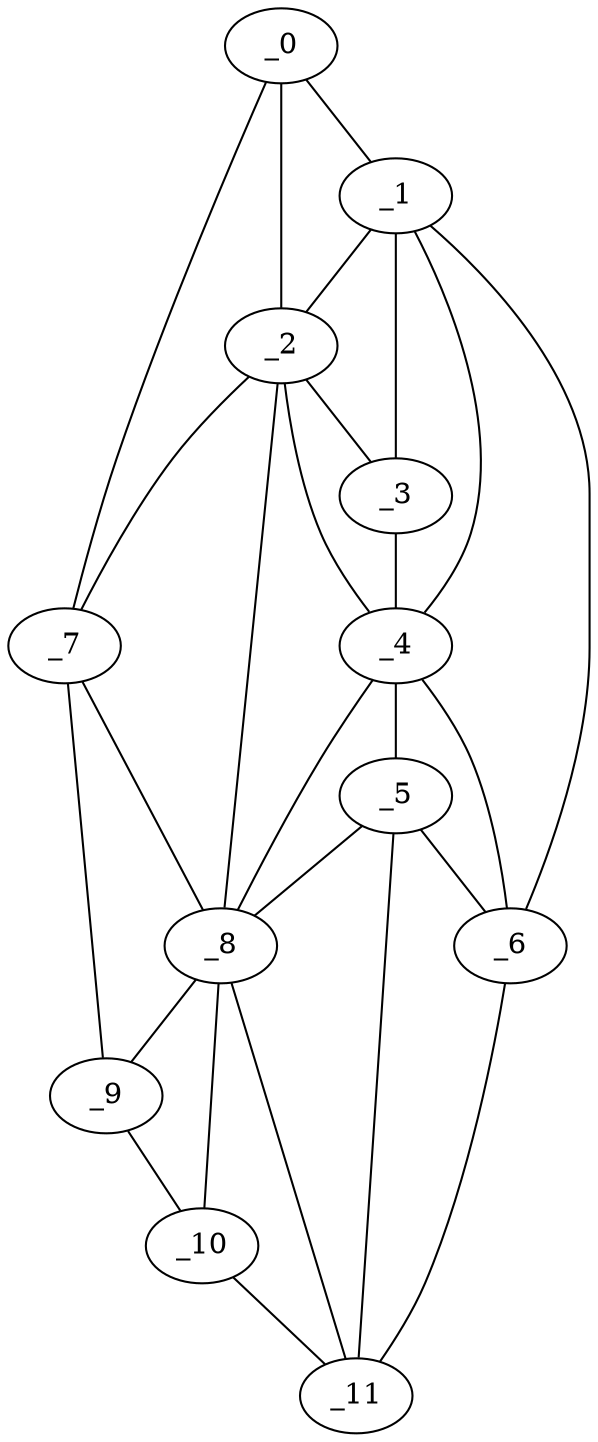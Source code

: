 graph "obj80__220.gxl" {
	_0	 [x=4,
		y=85];
	_1	 [x=50,
		y=47];
	_0 -- _1	 [valence=1];
	_2	 [x=56,
		y=56];
	_0 -- _2	 [valence=2];
	_7	 [x=95,
		y=114];
	_0 -- _7	 [valence=1];
	_1 -- _2	 [valence=2];
	_3	 [x=58,
		y=45];
	_1 -- _3	 [valence=2];
	_4	 [x=65,
		y=40];
	_1 -- _4	 [valence=1];
	_6	 [x=94,
		y=16];
	_1 -- _6	 [valence=1];
	_2 -- _3	 [valence=1];
	_2 -- _4	 [valence=1];
	_2 -- _7	 [valence=2];
	_8	 [x=98,
		y=71];
	_2 -- _8	 [valence=2];
	_3 -- _4	 [valence=2];
	_5	 [x=89,
		y=22];
	_4 -- _5	 [valence=2];
	_4 -- _6	 [valence=2];
	_4 -- _8	 [valence=2];
	_5 -- _6	 [valence=1];
	_5 -- _8	 [valence=1];
	_11	 [x=124,
		y=48];
	_5 -- _11	 [valence=2];
	_6 -- _11	 [valence=1];
	_7 -- _8	 [valence=1];
	_9	 [x=108,
		y=109];
	_7 -- _9	 [valence=1];
	_8 -- _9	 [valence=2];
	_10	 [x=118,
		y=102];
	_8 -- _10	 [valence=2];
	_8 -- _11	 [valence=1];
	_9 -- _10	 [valence=1];
	_10 -- _11	 [valence=1];
}
